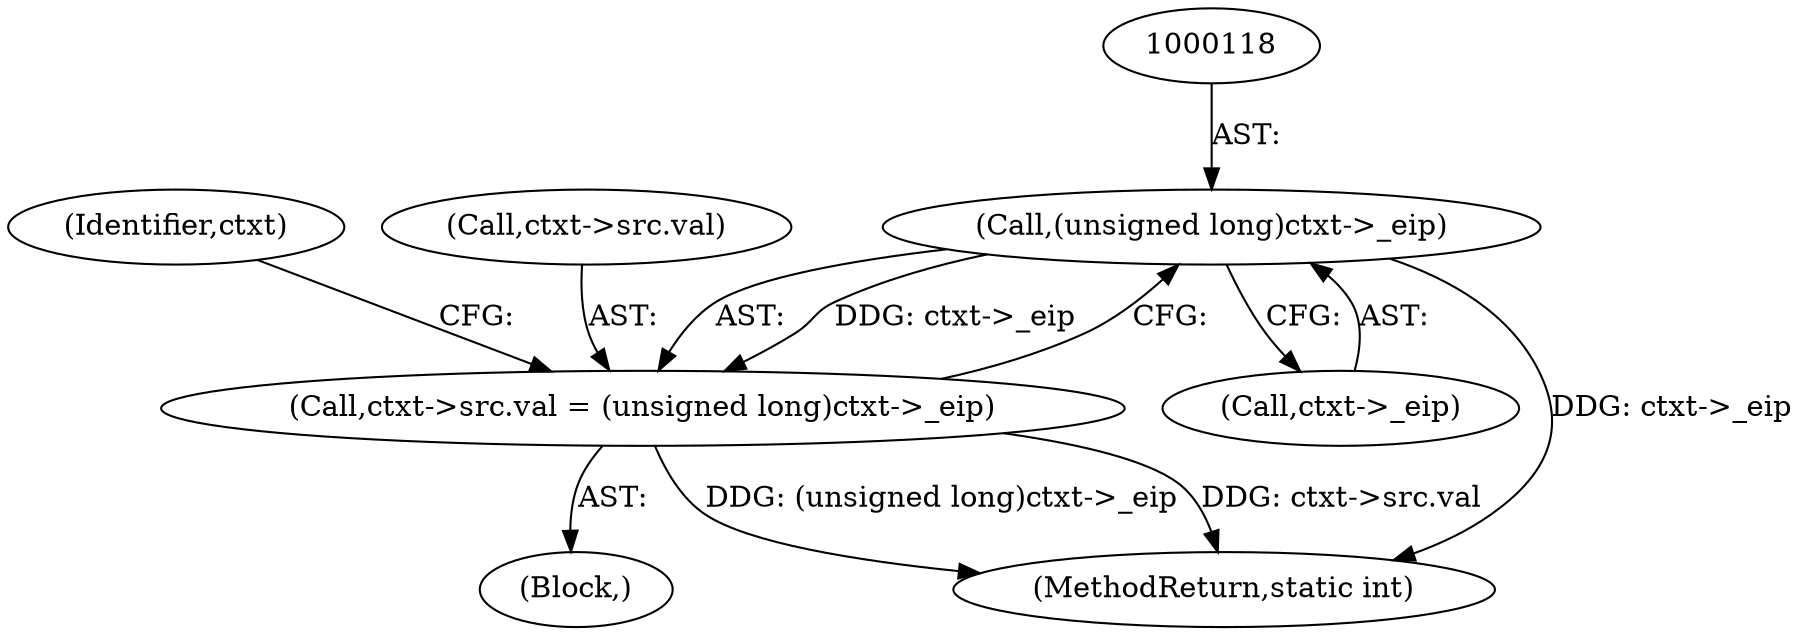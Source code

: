 digraph "0_linux_234f3ce485d54017f15cf5e0699cff4100121601_0@pointer" {
"1000117" [label="(Call,(unsigned long)ctxt->_eip)"];
"1000111" [label="(Call,ctxt->src.val = (unsigned long)ctxt->_eip)"];
"1000111" [label="(Call,ctxt->src.val = (unsigned long)ctxt->_eip)"];
"1000119" [label="(Call,ctxt->_eip)"];
"1000123" [label="(Identifier,ctxt)"];
"1000112" [label="(Call,ctxt->src.val)"];
"1000102" [label="(Block,)"];
"1000117" [label="(Call,(unsigned long)ctxt->_eip)"];
"1000128" [label="(MethodReturn,static int)"];
"1000117" -> "1000111"  [label="AST: "];
"1000117" -> "1000119"  [label="CFG: "];
"1000118" -> "1000117"  [label="AST: "];
"1000119" -> "1000117"  [label="AST: "];
"1000111" -> "1000117"  [label="CFG: "];
"1000117" -> "1000128"  [label="DDG: ctxt->_eip"];
"1000117" -> "1000111"  [label="DDG: ctxt->_eip"];
"1000111" -> "1000102"  [label="AST: "];
"1000112" -> "1000111"  [label="AST: "];
"1000123" -> "1000111"  [label="CFG: "];
"1000111" -> "1000128"  [label="DDG: (unsigned long)ctxt->_eip"];
"1000111" -> "1000128"  [label="DDG: ctxt->src.val"];
}
